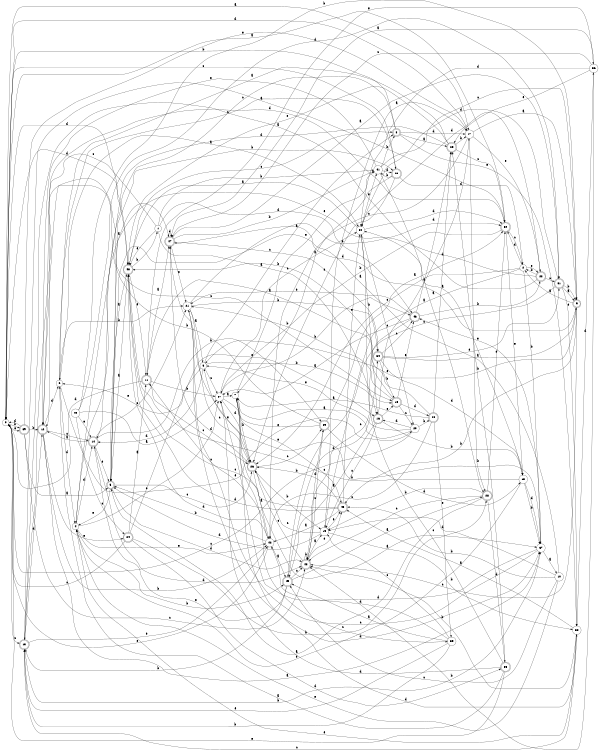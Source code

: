 digraph n40_8 {
__start0 [label="" shape="none"];

rankdir=LR;
size="8,5";

s0 [style="filled", color="black", fillcolor="white" shape="circle", label="0"];
s1 [style="filled", color="black", fillcolor="white" shape="circle", label="1"];
s2 [style="filled", color="black", fillcolor="white" shape="circle", label="2"];
s3 [style="filled", color="black", fillcolor="white" shape="circle", label="3"];
s4 [style="filled", color="black", fillcolor="white" shape="circle", label="4"];
s5 [style="rounded,filled", color="black", fillcolor="white" shape="doublecircle", label="5"];
s6 [style="filled", color="black", fillcolor="white" shape="circle", label="6"];
s7 [style="filled", color="black", fillcolor="white" shape="circle", label="7"];
s8 [style="rounded,filled", color="black", fillcolor="white" shape="doublecircle", label="8"];
s9 [style="rounded,filled", color="black", fillcolor="white" shape="doublecircle", label="9"];
s10 [style="filled", color="black", fillcolor="white" shape="circle", label="10"];
s11 [style="rounded,filled", color="black", fillcolor="white" shape="doublecircle", label="11"];
s12 [style="rounded,filled", color="black", fillcolor="white" shape="doublecircle", label="12"];
s13 [style="rounded,filled", color="black", fillcolor="white" shape="doublecircle", label="13"];
s14 [style="rounded,filled", color="black", fillcolor="white" shape="doublecircle", label="14"];
s15 [style="rounded,filled", color="black", fillcolor="white" shape="doublecircle", label="15"];
s16 [style="rounded,filled", color="black", fillcolor="white" shape="doublecircle", label="16"];
s17 [style="filled", color="black", fillcolor="white" shape="circle", label="17"];
s18 [style="filled", color="black", fillcolor="white" shape="circle", label="18"];
s19 [style="filled", color="black", fillcolor="white" shape="circle", label="19"];
s20 [style="filled", color="black", fillcolor="white" shape="circle", label="20"];
s21 [style="filled", color="black", fillcolor="white" shape="circle", label="21"];
s22 [style="rounded,filled", color="black", fillcolor="white" shape="doublecircle", label="22"];
s23 [style="rounded,filled", color="black", fillcolor="white" shape="doublecircle", label="23"];
s24 [style="rounded,filled", color="black", fillcolor="white" shape="doublecircle", label="24"];
s25 [style="rounded,filled", color="black", fillcolor="white" shape="doublecircle", label="25"];
s26 [style="rounded,filled", color="black", fillcolor="white" shape="doublecircle", label="26"];
s27 [style="filled", color="black", fillcolor="white" shape="circle", label="27"];
s28 [style="rounded,filled", color="black", fillcolor="white" shape="doublecircle", label="28"];
s29 [style="rounded,filled", color="black", fillcolor="white" shape="doublecircle", label="29"];
s30 [style="filled", color="black", fillcolor="white" shape="circle", label="30"];
s31 [style="rounded,filled", color="black", fillcolor="white" shape="doublecircle", label="31"];
s32 [style="rounded,filled", color="black", fillcolor="white" shape="doublecircle", label="32"];
s33 [style="rounded,filled", color="black", fillcolor="white" shape="doublecircle", label="33"];
s34 [style="rounded,filled", color="black", fillcolor="white" shape="doublecircle", label="34"];
s35 [style="filled", color="black", fillcolor="white" shape="circle", label="35"];
s36 [style="filled", color="black", fillcolor="white" shape="circle", label="36"];
s37 [style="filled", color="black", fillcolor="white" shape="circle", label="37"];
s38 [style="filled", color="black", fillcolor="white" shape="circle", label="38"];
s39 [style="rounded,filled", color="black", fillcolor="white" shape="doublecircle", label="39"];
s40 [style="filled", color="black", fillcolor="white" shape="circle", label="40"];
s41 [style="filled", color="black", fillcolor="white" shape="circle", label="41"];
s42 [style="filled", color="black", fillcolor="white" shape="circle", label="42"];
s43 [style="rounded,filled", color="black", fillcolor="white" shape="doublecircle", label="43"];
s44 [style="rounded,filled", color="black", fillcolor="white" shape="doublecircle", label="44"];
s45 [style="rounded,filled", color="black", fillcolor="white" shape="doublecircle", label="45"];
s46 [style="rounded,filled", color="black", fillcolor="white" shape="doublecircle", label="46"];
s47 [style="rounded,filled", color="black", fillcolor="white" shape="doublecircle", label="47"];
s48 [style="rounded,filled", color="black", fillcolor="white" shape="doublecircle", label="48"];
s49 [style="rounded,filled", color="black", fillcolor="white" shape="doublecircle", label="49"];
s0 -> s17 [label="a"];
s0 -> s39 [label="b"];
s0 -> s13 [label="c"];
s0 -> s48 [label="d"];
s0 -> s39 [label="e"];
s1 -> s16 [label="a"];
s1 -> s41 [label="b"];
s1 -> s12 [label="c"];
s1 -> s46 [label="d"];
s1 -> s48 [label="e"];
s2 -> s19 [label="a"];
s2 -> s37 [label="b"];
s2 -> s26 [label="c"];
s2 -> s32 [label="d"];
s2 -> s22 [label="e"];
s3 -> s8 [label="a"];
s3 -> s15 [label="b"];
s3 -> s27 [label="c"];
s3 -> s14 [label="d"];
s3 -> s6 [label="e"];
s4 -> s47 [label="a"];
s4 -> s49 [label="b"];
s4 -> s27 [label="c"];
s4 -> s14 [label="d"];
s4 -> s42 [label="e"];
s5 -> s48 [label="a"];
s5 -> s23 [label="b"];
s5 -> s26 [label="c"];
s5 -> s43 [label="d"];
s5 -> s4 [label="e"];
s6 -> s30 [label="a"];
s6 -> s21 [label="b"];
s6 -> s23 [label="c"];
s6 -> s4 [label="d"];
s6 -> s20 [label="e"];
s7 -> s37 [label="a"];
s7 -> s26 [label="b"];
s7 -> s35 [label="c"];
s7 -> s38 [label="d"];
s7 -> s41 [label="e"];
s8 -> s25 [label="a"];
s8 -> s0 [label="b"];
s8 -> s14 [label="c"];
s8 -> s17 [label="d"];
s8 -> s38 [label="e"];
s9 -> s2 [label="a"];
s9 -> s45 [label="b"];
s9 -> s43 [label="c"];
s9 -> s5 [label="d"];
s9 -> s3 [label="e"];
s10 -> s47 [label="a"];
s10 -> s45 [label="b"];
s10 -> s49 [label="c"];
s10 -> s19 [label="d"];
s10 -> s4 [label="e"];
s11 -> s47 [label="a"];
s11 -> s27 [label="b"];
s11 -> s26 [label="c"];
s11 -> s0 [label="d"];
s11 -> s36 [label="e"];
s12 -> s37 [label="a"];
s12 -> s42 [label="b"];
s12 -> s14 [label="c"];
s12 -> s6 [label="d"];
s12 -> s24 [label="e"];
s13 -> s32 [label="a"];
s13 -> s37 [label="b"];
s13 -> s15 [label="c"];
s13 -> s12 [label="d"];
s13 -> s42 [label="e"];
s14 -> s12 [label="a"];
s14 -> s29 [label="b"];
s14 -> s21 [label="c"];
s14 -> s43 [label="d"];
s14 -> s5 [label="e"];
s15 -> s11 [label="a"];
s15 -> s21 [label="b"];
s15 -> s20 [label="c"];
s15 -> s44 [label="d"];
s15 -> s46 [label="e"];
s16 -> s49 [label="a"];
s16 -> s18 [label="b"];
s16 -> s19 [label="c"];
s16 -> s17 [label="d"];
s16 -> s15 [label="e"];
s17 -> s9 [label="a"];
s17 -> s28 [label="b"];
s17 -> s42 [label="c"];
s17 -> s0 [label="d"];
s17 -> s22 [label="e"];
s18 -> s30 [label="a"];
s18 -> s37 [label="b"];
s18 -> s48 [label="c"];
s18 -> s37 [label="d"];
s18 -> s4 [label="e"];
s19 -> s17 [label="a"];
s19 -> s38 [label="b"];
s19 -> s26 [label="c"];
s19 -> s5 [label="d"];
s19 -> s45 [label="e"];
s20 -> s7 [label="a"];
s20 -> s44 [label="b"];
s20 -> s0 [label="c"];
s20 -> s16 [label="d"];
s20 -> s3 [label="e"];
s21 -> s3 [label="a"];
s21 -> s34 [label="b"];
s21 -> s26 [label="c"];
s21 -> s37 [label="d"];
s21 -> s32 [label="e"];
s22 -> s13 [label="a"];
s22 -> s2 [label="b"];
s22 -> s31 [label="c"];
s22 -> s30 [label="d"];
s22 -> s5 [label="e"];
s23 -> s7 [label="a"];
s23 -> s41 [label="b"];
s23 -> s0 [label="c"];
s23 -> s2 [label="d"];
s23 -> s26 [label="e"];
s24 -> s11 [label="a"];
s24 -> s28 [label="b"];
s24 -> s0 [label="c"];
s24 -> s33 [label="d"];
s24 -> s16 [label="e"];
s25 -> s6 [label="a"];
s25 -> s17 [label="b"];
s25 -> s32 [label="c"];
s25 -> s4 [label="d"];
s25 -> s48 [label="e"];
s26 -> s42 [label="a"];
s26 -> s19 [label="b"];
s26 -> s29 [label="c"];
s26 -> s47 [label="d"];
s26 -> s3 [label="e"];
s27 -> s7 [label="a"];
s27 -> s46 [label="b"];
s27 -> s30 [label="c"];
s27 -> s26 [label="d"];
s27 -> s45 [label="e"];
s28 -> s5 [label="a"];
s28 -> s19 [label="b"];
s28 -> s43 [label="c"];
s28 -> s33 [label="d"];
s28 -> s32 [label="e"];
s29 -> s32 [label="a"];
s29 -> s12 [label="b"];
s29 -> s43 [label="c"];
s29 -> s18 [label="d"];
s29 -> s7 [label="e"];
s30 -> s48 [label="a"];
s30 -> s16 [label="b"];
s30 -> s20 [label="c"];
s30 -> s32 [label="d"];
s30 -> s41 [label="e"];
s31 -> s9 [label="a"];
s31 -> s9 [label="b"];
s31 -> s49 [label="c"];
s31 -> s30 [label="d"];
s31 -> s38 [label="e"];
s32 -> s0 [label="a"];
s32 -> s27 [label="b"];
s32 -> s2 [label="c"];
s32 -> s12 [label="d"];
s32 -> s18 [label="e"];
s33 -> s6 [label="a"];
s33 -> s25 [label="b"];
s33 -> s30 [label="c"];
s33 -> s27 [label="d"];
s33 -> s0 [label="e"];
s34 -> s9 [label="a"];
s34 -> s15 [label="b"];
s34 -> s46 [label="c"];
s34 -> s18 [label="d"];
s34 -> s31 [label="e"];
s35 -> s49 [label="a"];
s35 -> s13 [label="b"];
s35 -> s19 [label="c"];
s35 -> s42 [label="d"];
s35 -> s13 [label="e"];
s36 -> s47 [label="a"];
s36 -> s43 [label="b"];
s36 -> s47 [label="c"];
s36 -> s30 [label="d"];
s36 -> s25 [label="e"];
s37 -> s10 [label="a"];
s37 -> s47 [label="b"];
s37 -> s21 [label="c"];
s37 -> s27 [label="d"];
s37 -> s46 [label="e"];
s38 -> s45 [label="a"];
s38 -> s43 [label="b"];
s38 -> s13 [label="c"];
s38 -> s36 [label="d"];
s38 -> s4 [label="e"];
s39 -> s5 [label="a"];
s39 -> s12 [label="b"];
s39 -> s43 [label="c"];
s39 -> s0 [label="d"];
s39 -> s17 [label="e"];
s40 -> s27 [label="a"];
s40 -> s9 [label="b"];
s40 -> s24 [label="c"];
s40 -> s31 [label="d"];
s40 -> s14 [label="e"];
s41 -> s28 [label="a"];
s41 -> s8 [label="b"];
s41 -> s9 [label="c"];
s41 -> s23 [label="d"];
s41 -> s12 [label="e"];
s42 -> s49 [label="a"];
s42 -> s5 [label="b"];
s42 -> s11 [label="c"];
s42 -> s48 [label="d"];
s42 -> s0 [label="e"];
s43 -> s19 [label="a"];
s43 -> s43 [label="b"];
s43 -> s26 [label="c"];
s43 -> s29 [label="d"];
s43 -> s45 [label="e"];
s44 -> s7 [label="a"];
s44 -> s48 [label="b"];
s44 -> s42 [label="c"];
s44 -> s25 [label="d"];
s44 -> s35 [label="e"];
s45 -> s42 [label="a"];
s45 -> s26 [label="b"];
s45 -> s48 [label="c"];
s45 -> s48 [label="d"];
s45 -> s30 [label="e"];
s46 -> s27 [label="a"];
s46 -> s22 [label="b"];
s46 -> s43 [label="c"];
s46 -> s25 [label="d"];
s46 -> s21 [label="e"];
s47 -> s31 [label="a"];
s47 -> s41 [label="b"];
s47 -> s34 [label="c"];
s47 -> s47 [label="d"];
s47 -> s21 [label="e"];
s48 -> s5 [label="a"];
s48 -> s1 [label="b"];
s48 -> s8 [label="c"];
s48 -> s0 [label="d"];
s48 -> s11 [label="e"];
s49 -> s28 [label="a"];
s49 -> s13 [label="b"];
s49 -> s43 [label="c"];
s49 -> s34 [label="d"];
s49 -> s14 [label="e"];

}